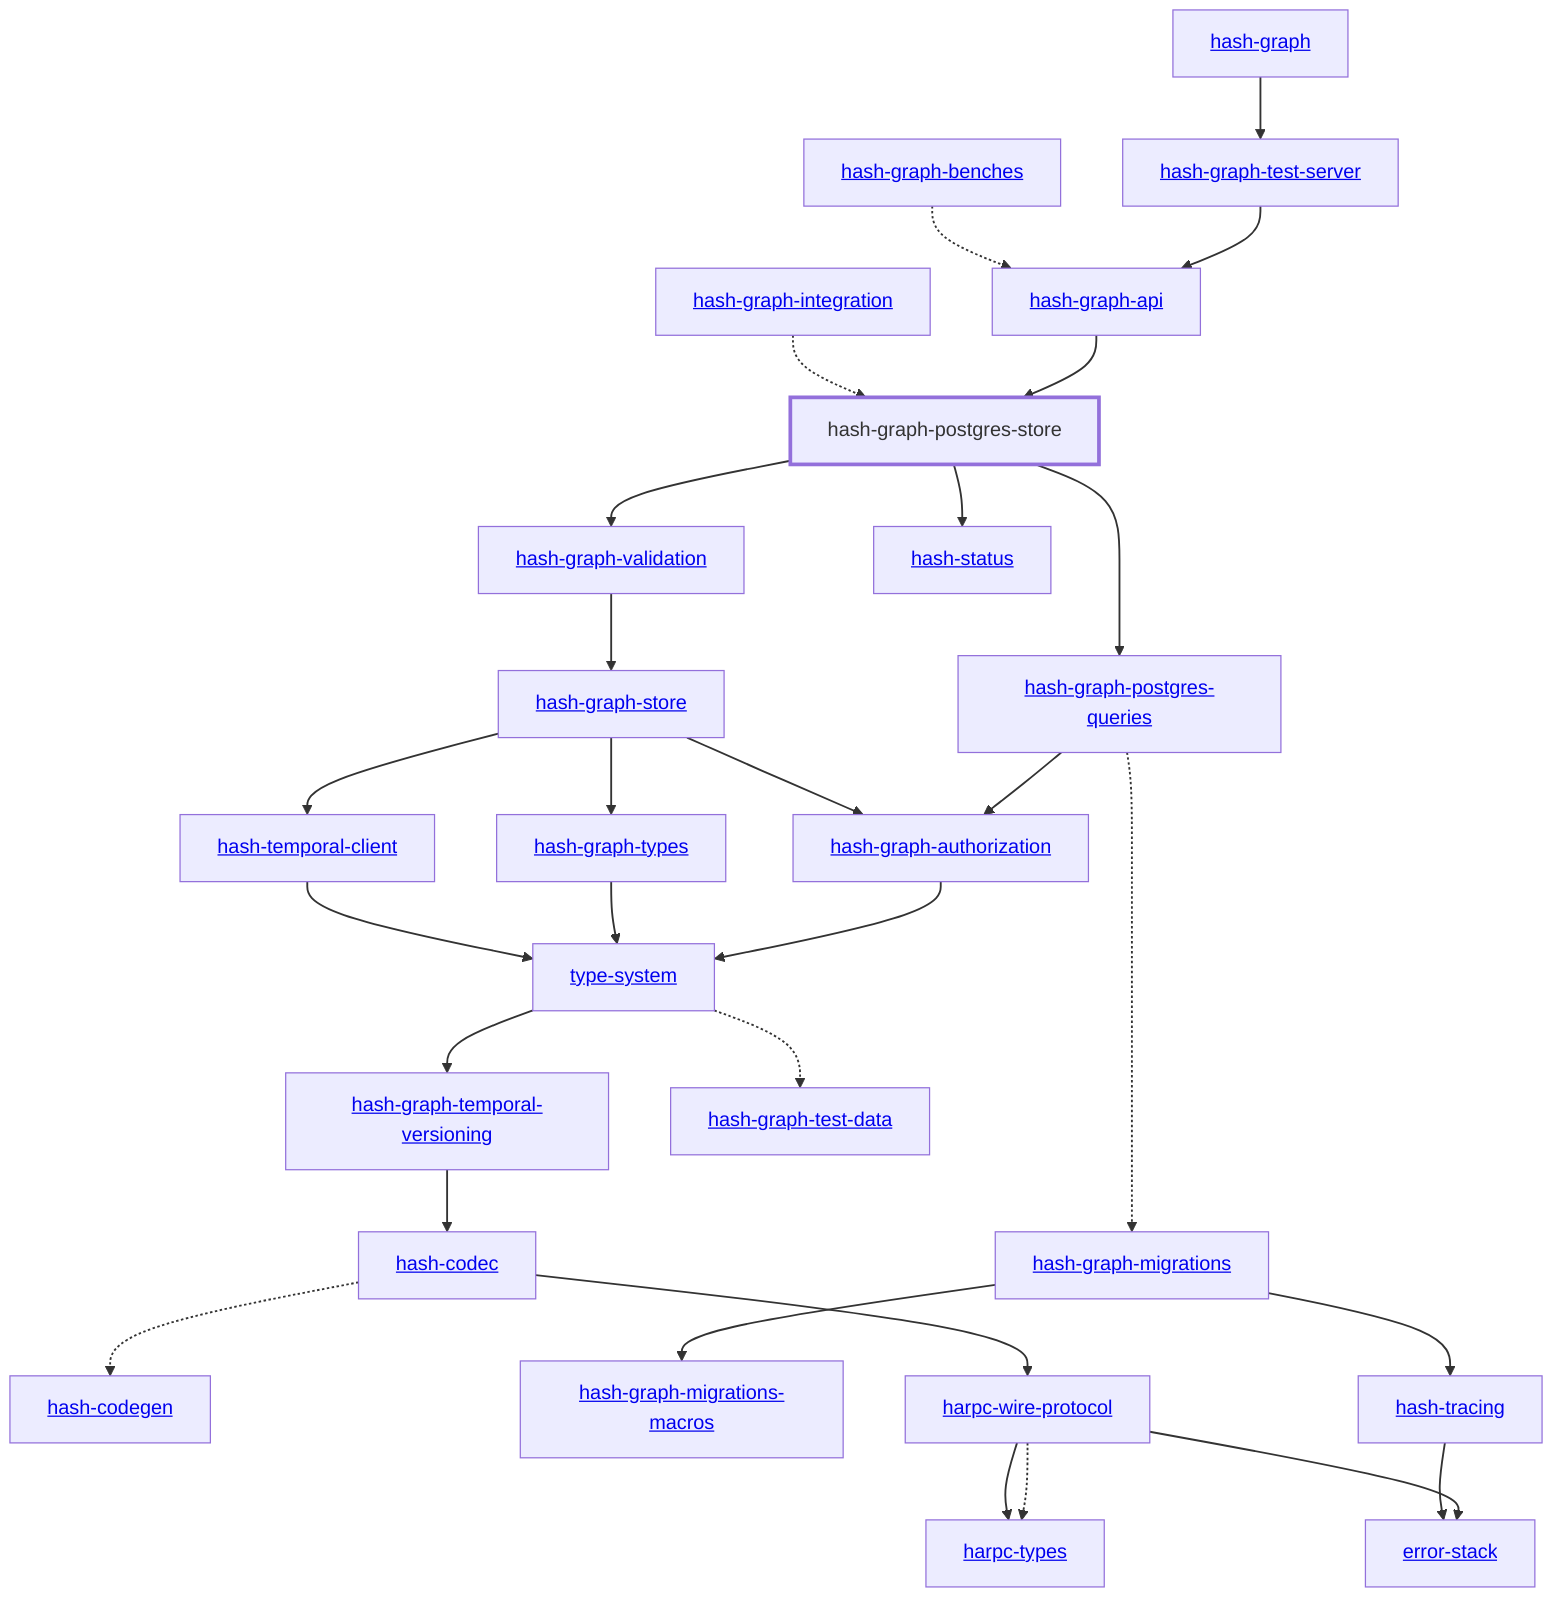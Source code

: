 graph TD
    linkStyle default stroke-width:1.5px
    classDef default stroke-width:1px
    classDef root stroke-width:3px
    classDef dev stroke-width:1px
    classDef build stroke-width:1px
    %% Legend
    %% --> : Normal dependency
    %% -.-> : Dev dependency
    %% ---> : Build dependency
    0[<a href="../hash_graph">hash-graph</a>]
    1[<a href="../type_system">type-system</a>]
    2[<a href="../hash_codec">hash-codec</a>]
    3[<a href="../hash_codegen">hash-codegen</a>]
    4[<a href="../hash_graph_api">hash-graph-api</a>]
    5[<a href="../hash_graph_authorization">hash-graph-authorization</a>]
    6[<a href="../hash_graph_migrations">hash-graph-migrations</a>]
    7[<a href="../hash_graph_migrations_macros">hash-graph-migrations-macros</a>]
    8[<a href="../hash_graph_postgres_queries">hash-graph-postgres-queries</a>]
    9[hash-graph-postgres-store]
    class 9 root
    10[<a href="../hash_graph_store">hash-graph-store</a>]
    11[<a href="../hash_graph_temporal_versioning">hash-graph-temporal-versioning</a>]
    12[<a href="../hash_graph_test_server">hash-graph-test-server</a>]
    13[<a href="../hash_graph_types">hash-graph-types</a>]
    14[<a href="../hash_graph_validation">hash-graph-validation</a>]
    15[<a href="../harpc_types">harpc-types</a>]
    16[<a href="../harpc_wire_protocol">harpc-wire-protocol</a>]
    17[<a href="../hash_status">hash-status</a>]
    18[<a href="../hash_temporal_client">hash-temporal-client</a>]
    19[<a href="../hash_tracing">hash-tracing</a>]
    20[<a href="../error_stack">error-stack</a>]
    21[<a href="../hash_graph_benches">hash-graph-benches</a>]
    22[<a href="../hash_graph_integration">hash-graph-integration</a>]
    23[<a href="../hash_graph_test_data">hash-graph-test-data</a>]
    0 --> 12
    1 --> 11
    1 -.-> 23
    2 -.-> 3
    2 --> 16
    4 --> 9
    5 --> 1
    6 --> 7
    6 --> 19
    8 --> 5
    8 -.-> 6
    9 --> 8
    9 --> 14
    9 --> 17
    10 --> 5
    10 --> 13
    10 --> 18
    11 --> 2
    12 --> 4
    13 --> 1
    14 --> 10
    16 -.-> 15
    16 --> 15
    16 --> 20
    18 --> 1
    19 --> 20
    21 -.-> 4
    22 -.-> 9
